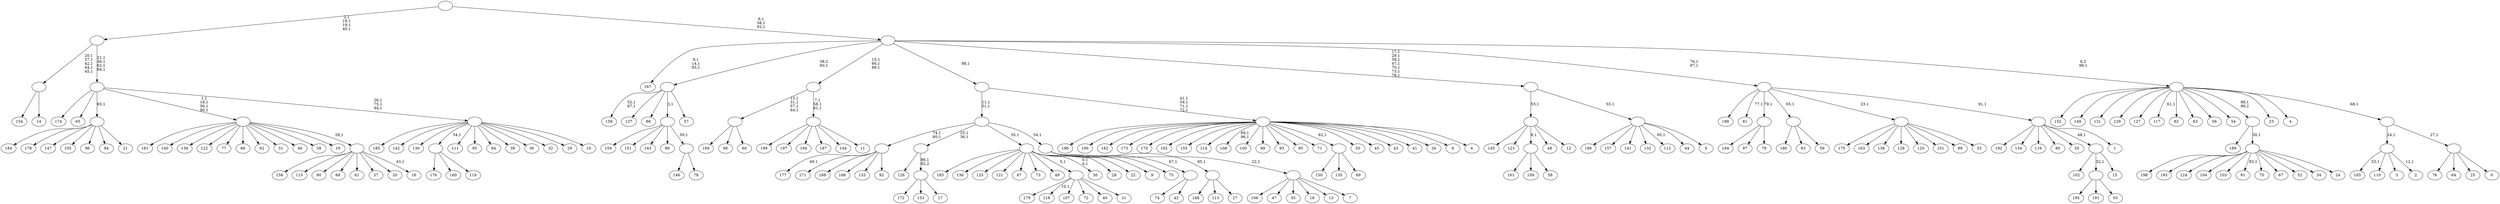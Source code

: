 digraph T {
	300 [label="199"]
	299 [label="198"]
	298 [label="197"]
	297 [label="196"]
	296 [label="195"]
	295 [label="194"]
	294 [label="193"]
	293 [label="192"]
	292 [label="191"]
	291 [label="190"]
	290 [label="189"]
	289 [label="188"]
	288 [label="187"]
	287 [label="186"]
	286 [label="185"]
	285 [label="184"]
	284 [label="183"]
	283 [label="182"]
	282 [label="181"]
	281 [label="180"]
	280 [label="179"]
	279 [label="178"]
	278 [label="177"]
	276 [label="176"]
	275 [label="175"]
	274 [label="174"]
	273 [label="173"]
	272 [label="172"]
	271 [label="171"]
	270 [label="170"]
	269 [label="169"]
	268 [label="168"]
	267 [label="167"]
	263 [label="166"]
	262 [label="165"]
	260 [label="164"]
	259 [label="163"]
	258 [label="162"]
	257 [label="161"]
	256 [label="160"]
	255 [label="159"]
	254 [label="158"]
	251 [label="157"]
	250 [label="156"]
	249 [label="155"]
	248 [label="154"]
	247 [label="153"]
	246 [label="152"]
	245 [label="151"]
	244 [label="150"]
	243 [label="149"]
	242 [label="148"]
	241 [label="147"]
	240 [label="146"]
	239 [label="145"]
	238 [label="144"]
	237 [label="143"]
	236 [label="142"]
	235 [label="141"]
	234 [label="140"]
	233 [label="139"]
	232 [label="138"]
	231 [label="137"]
	230 [label="136"]
	229 [label="135"]
	228 [label="134"]
	227 [label="133"]
	226 [label="132"]
	225 [label="131"]
	224 [label="130"]
	223 [label="129"]
	222 [label="128"]
	221 [label="127"]
	220 [label="126"]
	219 [label="125"]
	218 [label="124"]
	217 [label="123"]
	216 [label="122"]
	215 [label="121"]
	214 [label="120"]
	213 [label="119"]
	212 [label=""]
	211 [label="118"]
	209 [label="117"]
	207 [label="116"]
	206 [label="115"]
	205 [label="114"]
	204 [label="113"]
	203 [label="112"]
	201 [label="111"]
	200 [label="110"]
	199 [label="109"]
	198 [label="108"]
	195 [label="107"]
	194 [label="106"]
	193 [label="105"]
	192 [label="104"]
	191 [label="103"]
	190 [label="102"]
	189 [label="101"]
	188 [label="100"]
	187 [label="99"]
	186 [label="98"]
	185 [label="97"]
	184 [label="96"]
	183 [label="95"]
	182 [label="94"]
	181 [label="93"]
	180 [label="92"]
	179 [label=""]
	177 [label="91"]
	175 [label="90"]
	174 [label="89"]
	173 [label="88"]
	172 [label="87"]
	171 [label="86"]
	170 [label="85"]
	169 [label="84"]
	168 [label="83"]
	167 [label="82"]
	166 [label="81"]
	164 [label="80"]
	163 [label="79"]
	162 [label=""]
	161 [label="78"]
	160 [label=""]
	159 [label=""]
	158 [label="77"]
	157 [label="76"]
	156 [label="75"]
	155 [label="74"]
	154 [label="73"]
	153 [label="72"]
	152 [label="71"]
	151 [label="70"]
	150 [label="69"]
	149 [label=""]
	148 [label="68"]
	147 [label="67"]
	146 [label="66"]
	145 [label="65"]
	144 [label="64"]
	143 [label="63"]
	142 [label="62"]
	141 [label="61"]
	140 [label="60"]
	139 [label=""]
	135 [label="59"]
	134 [label=""]
	133 [label="58"]
	132 [label=""]
	131 [label="57"]
	130 [label=""]
	129 [label="56"]
	128 [label="55"]
	127 [label="54"]
	126 [label="53"]
	125 [label=""]
	124 [label="52"]
	123 [label="51"]
	122 [label="50"]
	121 [label="49"]
	120 [label="48"]
	119 [label="47"]
	118 [label="46"]
	117 [label="45"]
	116 [label="44"]
	115 [label="43"]
	114 [label="42"]
	113 [label=""]
	112 [label="41"]
	111 [label="40"]
	110 [label="39"]
	109 [label="38"]
	108 [label="37"]
	107 [label="36"]
	106 [label="35"]
	105 [label="34"]
	104 [label="33"]
	103 [label=""]
	102 [label="32"]
	101 [label="31"]
	100 [label=""]
	99 [label="30"]
	96 [label="29"]
	95 [label="28"]
	94 [label="27"]
	93 [label=""]
	92 [label="26"]
	91 [label="25"]
	90 [label="24"]
	89 [label=""]
	88 [label=""]
	87 [label="23"]
	86 [label="22"]
	85 [label="21"]
	84 [label=""]
	83 [label="20"]
	82 [label="19"]
	81 [label="18"]
	80 [label="17"]
	79 [label=""]
	78 [label=""]
	76 [label="16"]
	74 [label=""]
	73 [label=""]
	69 [label="15"]
	68 [label=""]
	67 [label="14"]
	66 [label=""]
	61 [label="13"]
	60 [label="12"]
	59 [label=""]
	58 [label="11"]
	57 [label=""]
	54 [label=""]
	51 [label="10"]
	50 [label=""]
	47 [label=""]
	43 [label=""]
	39 [label="9"]
	38 [label=""]
	37 [label="8"]
	36 [label="7"]
	35 [label=""]
	34 [label=""]
	33 [label=""]
	31 [label="6"]
	30 [label=""]
	26 [label=""]
	25 [label="5"]
	24 [label=""]
	23 [label=""]
	16 [label="4"]
	15 [label="3"]
	14 [label="2"]
	12 [label=""]
	11 [label="1"]
	10 [label=""]
	9 [label=""]
	7 [label="0"]
	6 [label=""]
	5 [label=""]
	4 [label=""]
	3 [label=""]
	0 [label=""]
	212 -> 276 [label=""]
	212 -> 256 [label=""]
	212 -> 213 [label=""]
	179 -> 278 [label="49,1"]
	179 -> 271 [label=""]
	179 -> 268 [label=""]
	179 -> 263 [label=""]
	179 -> 227 [label=""]
	179 -> 180 [label=""]
	162 -> 260 [label=""]
	162 -> 185 [label=""]
	162 -> 163 [label=""]
	160 -> 240 [label=""]
	160 -> 161 [label=""]
	159 -> 255 [label=""]
	159 -> 245 [label=""]
	159 -> 237 [label=""]
	159 -> 171 [label=""]
	159 -> 160 [label="50,1"]
	149 -> 244 [label=""]
	149 -> 229 [label=""]
	149 -> 150 [label=""]
	139 -> 269 [label=""]
	139 -> 186 [label=""]
	139 -> 140 [label=""]
	134 -> 281 [label=""]
	134 -> 168 [label=""]
	134 -> 135 [label=""]
	132 -> 257 [label=""]
	132 -> 199 [label=""]
	132 -> 133 [label=""]
	130 -> 254 [label="52,1\n87,1"]
	130 -> 231 [label=""]
	130 -> 173 [label=""]
	130 -> 159 [label="3,1"]
	130 -> 131 [label=""]
	125 -> 296 [label=""]
	125 -> 292 [label=""]
	125 -> 126 [label=""]
	113 -> 155 [label=""]
	113 -> 114 [label=""]
	103 -> 275 [label=""]
	103 -> 259 [label=""]
	103 -> 232 [label=""]
	103 -> 222 [label=""]
	103 -> 214 [label=""]
	103 -> 189 [label=""]
	103 -> 174 [label=""]
	103 -> 104 [label=""]
	100 -> 211 [label="10,1"]
	100 -> 280 [label=""]
	100 -> 195 [label=""]
	100 -> 153 [label=""]
	100 -> 111 [label=""]
	100 -> 101 [label=""]
	93 -> 242 [label=""]
	93 -> 204 [label=""]
	93 -> 94 [label=""]
	89 -> 177 [label="83,1"]
	89 -> 299 [label=""]
	89 -> 294 [label=""]
	89 -> 218 [label=""]
	89 -> 192 [label=""]
	89 -> 191 [label=""]
	89 -> 151 [label=""]
	89 -> 147 [label=""]
	89 -> 124 [label=""]
	89 -> 105 [label=""]
	89 -> 90 [label=""]
	88 -> 290 [label=""]
	88 -> 89 [label="30,1"]
	84 -> 285 [label=""]
	84 -> 279 [label=""]
	84 -> 241 [label=""]
	84 -> 193 [label=""]
	84 -> 184 [label=""]
	84 -> 182 [label=""]
	84 -> 85 [label=""]
	79 -> 272 [label=""]
	79 -> 247 [label=""]
	79 -> 80 [label=""]
	78 -> 220 [label=""]
	78 -> 79 [label="86,1\n92,2"]
	74 -> 76 [label="43,1"]
	74 -> 250 [label=""]
	74 -> 206 [label=""]
	74 -> 175 [label=""]
	74 -> 148 [label=""]
	74 -> 141 [label=""]
	74 -> 108 [label=""]
	74 -> 83 [label=""]
	73 -> 282 [label=""]
	73 -> 234 [label=""]
	73 -> 233 [label=""]
	73 -> 216 [label=""]
	73 -> 158 [label=""]
	73 -> 146 [label=""]
	73 -> 142 [label=""]
	73 -> 123 [label=""]
	73 -> 118 [label=""]
	73 -> 109 [label=""]
	73 -> 82 [label=""]
	73 -> 74 [label="28,1"]
	68 -> 190 [label=""]
	68 -> 125 [label="32,1"]
	68 -> 69 [label=""]
	66 -> 248 [label=""]
	66 -> 67 [label=""]
	59 -> 239 [label=""]
	59 -> 217 [label=""]
	59 -> 132 [label="9,1"]
	59 -> 120 [label=""]
	59 -> 60 [label=""]
	57 -> 300 [label=""]
	57 -> 298 [label=""]
	57 -> 295 [label=""]
	57 -> 288 [label=""]
	57 -> 238 [label=""]
	57 -> 58 [label=""]
	54 -> 57 [label="7,1\n58,1\n81,1"]
	54 -> 139 [label="13,1\n31,1\n57,1\n64,1"]
	50 -> 286 [label=""]
	50 -> 236 [label=""]
	50 -> 224 [label=""]
	50 -> 212 [label="34,1"]
	50 -> 201 [label=""]
	50 -> 183 [label=""]
	50 -> 169 [label=""]
	50 -> 110 [label=""]
	50 -> 107 [label=""]
	50 -> 102 [label=""]
	50 -> 96 [label=""]
	50 -> 51 [label=""]
	47 -> 50 [label="26,1\n75,1\n94,1"]
	47 -> 73 [label="1,1\n16,1\n56,1\n90,1"]
	47 -> 274 [label=""]
	47 -> 145 [label=""]
	47 -> 84 [label="63,1"]
	43 -> 47 [label="21,1\n46,1\n62,1\n84,1"]
	43 -> 66 [label="20,1\n37,1\n42,1\n44,1\n45,1"]
	38 -> 99 [label="0,1\n4,1"]
	38 -> 284 [label=""]
	38 -> 230 [label=""]
	38 -> 219 [label=""]
	38 -> 215 [label=""]
	38 -> 172 [label=""]
	38 -> 154 [label=""]
	38 -> 121 [label=""]
	38 -> 100 [label="5,1"]
	38 -> 95 [label=""]
	38 -> 86 [label=""]
	38 -> 39 [label=""]
	35 -> 194 [label=""]
	35 -> 119 [label=""]
	35 -> 106 [label=""]
	35 -> 81 [label=""]
	35 -> 61 [label=""]
	35 -> 36 [label=""]
	34 -> 156 [label=""]
	34 -> 113 [label="67,1"]
	34 -> 93 [label="85,1"]
	34 -> 35 [label="22,1"]
	33 -> 78 [label="25,1\n36,1"]
	33 -> 179 [label="74,1\n80,1"]
	33 -> 38 [label="35,1"]
	33 -> 34 [label="54,1"]
	30 -> 198 [label="69,1\n96,1"]
	30 -> 297 [label=""]
	30 -> 291 [label=""]
	30 -> 283 [label=""]
	30 -> 273 [label=""]
	30 -> 270 [label=""]
	30 -> 258 [label=""]
	30 -> 249 [label=""]
	30 -> 205 [label=""]
	30 -> 188 [label=""]
	30 -> 187 [label=""]
	30 -> 181 [label=""]
	30 -> 170 [label=""]
	30 -> 152 [label=""]
	30 -> 149 [label="82,1"]
	30 -> 122 [label=""]
	30 -> 117 [label=""]
	30 -> 115 [label=""]
	30 -> 112 [label=""]
	30 -> 92 [label=""]
	30 -> 37 [label=""]
	30 -> 31 [label=""]
	26 -> 30 [label="41,1\n59,1\n71,1\n72,1"]
	26 -> 33 [label="11,1\n51,1"]
	24 -> 203 [label="95,1"]
	24 -> 287 [label=""]
	24 -> 251 [label=""]
	24 -> 235 [label=""]
	24 -> 226 [label=""]
	24 -> 116 [label=""]
	24 -> 25 [label=""]
	23 -> 59 [label="53,1"]
	23 -> 24 [label="55,1"]
	12 -> 14 [label="12,1"]
	12 -> 262 [label="33,1"]
	12 -> 200 [label=""]
	12 -> 15 [label=""]
	10 -> 293 [label=""]
	10 -> 228 [label=""]
	10 -> 207 [label=""]
	10 -> 164 [label=""]
	10 -> 128 [label=""]
	10 -> 68 [label="48,1"]
	10 -> 11 [label=""]
	9 -> 166 [label="77,1"]
	9 -> 289 [label=""]
	9 -> 162 [label="79,1"]
	9 -> 134 [label="65,1"]
	9 -> 103 [label="23,1"]
	9 -> 10 [label="91,1"]
	6 -> 157 [label=""]
	6 -> 144 [label=""]
	6 -> 91 [label=""]
	6 -> 7 [label=""]
	5 -> 12 [label="24,1"]
	5 -> 6 [label="27,1"]
	4 -> 209 [label="61,1"]
	4 -> 246 [label=""]
	4 -> 243 [label=""]
	4 -> 225 [label=""]
	4 -> 223 [label=""]
	4 -> 221 [label=""]
	4 -> 167 [label=""]
	4 -> 143 [label=""]
	4 -> 129 [label=""]
	4 -> 127 [label=""]
	4 -> 88 [label="88,1\n99,2"]
	4 -> 87 [label=""]
	4 -> 16 [label=""]
	4 -> 5 [label="68,1"]
	3 -> 9 [label="76,1\n97,1"]
	3 -> 23 [label="17,1\n29,1\n39,1\n47,1\n70,1\n73,1\n78,1"]
	3 -> 54 [label="15,1\n66,1\n89,1"]
	3 -> 267 [label="8,1\n14,1\n93,1"]
	3 -> 130 [label="38,2\n60,1"]
	3 -> 26 [label="98,1"]
	3 -> 4 [label="6,2\n99,1"]
	0 -> 3 [label="6,1\n38,1\n92,1"]
	0 -> 43 [label="2,1\n18,1\n19,1\n40,1"]
}
